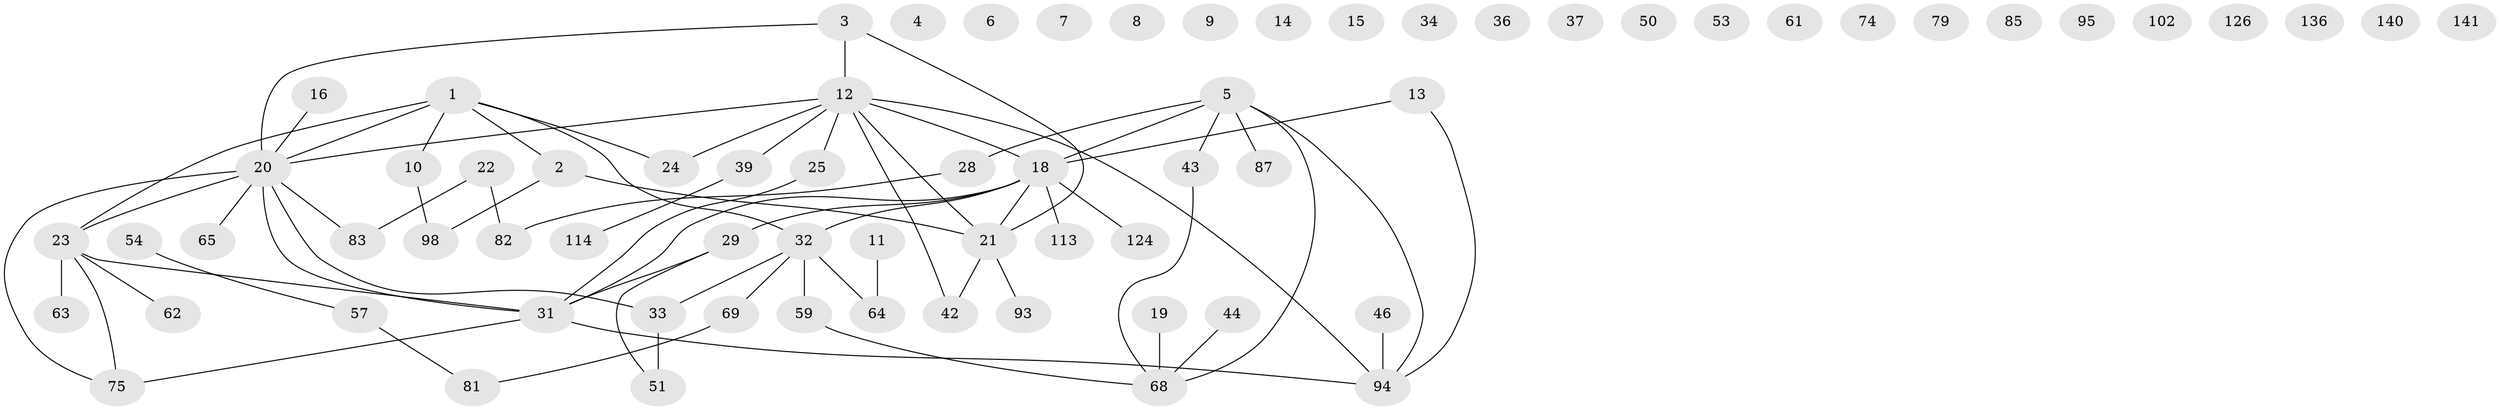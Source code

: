 // original degree distribution, {2: 0.3049645390070922, 0: 0.1347517730496454, 1: 0.23404255319148937, 3: 0.19148936170212766, 5: 0.03546099290780142, 4: 0.07801418439716312, 8: 0.0070921985815602835, 6: 0.0070921985815602835, 7: 0.0070921985815602835}
// Generated by graph-tools (version 1.1) at 2025/12/03/09/25 04:12:55]
// undirected, 70 vertices, 70 edges
graph export_dot {
graph [start="1"]
  node [color=gray90,style=filled];
  1 [super="+58"];
  2 [super="+103"];
  3 [super="+118"];
  4;
  5 [super="+77+71"];
  6 [super="+107+17"];
  7 [super="+100"];
  8;
  9;
  10 [super="+127"];
  11;
  12 [super="+38+99+48"];
  13;
  14;
  15 [super="+26"];
  16;
  18 [super="+70+91+30+76+40"];
  19 [super="+117"];
  20 [super="+128+89"];
  21 [super="+122+27+49"];
  22 [super="+86"];
  23 [super="+45+109"];
  24;
  25;
  28 [super="+115+132"];
  29 [super="+135+35"];
  31 [super="+52+119+60+73"];
  32 [super="+97+84+90"];
  33 [super="+47"];
  34;
  36;
  37;
  39 [super="+123+55"];
  42 [super="+116"];
  43;
  44;
  46;
  50;
  51 [super="+56"];
  53;
  54;
  57 [super="+96+80"];
  59 [super="+101"];
  61;
  62;
  63 [super="+106"];
  64;
  65;
  68 [super="+92"];
  69;
  74;
  75;
  79;
  81;
  82;
  83 [super="+110"];
  85;
  87;
  93;
  94 [super="+111+104"];
  95;
  98;
  102;
  113;
  114 [super="+125"];
  124 [super="+138"];
  126;
  136;
  140;
  141;
  1 -- 20;
  1 -- 2;
  1 -- 23;
  1 -- 24;
  1 -- 10;
  1 -- 32;
  2 -- 98;
  2 -- 21;
  3 -- 20;
  3 -- 12;
  3 -- 21;
  5 -- 43;
  5 -- 87;
  5 -- 18;
  5 -- 28;
  5 -- 94;
  5 -- 68;
  10 -- 98;
  11 -- 64;
  12 -- 24;
  12 -- 42;
  12 -- 94;
  12 -- 20;
  12 -- 21;
  12 -- 25;
  12 -- 39;
  12 -- 18;
  13 -- 18;
  13 -- 94;
  16 -- 20;
  18 -- 31;
  18 -- 113;
  18 -- 124;
  18 -- 29;
  18 -- 32;
  18 -- 21;
  19 -- 68;
  20 -- 65;
  20 -- 75;
  20 -- 83;
  20 -- 23 [weight=2];
  20 -- 33;
  20 -- 31 [weight=2];
  21 -- 42;
  21 -- 93;
  22 -- 82;
  22 -- 83;
  23 -- 63;
  23 -- 75;
  23 -- 62;
  23 -- 31;
  25 -- 31;
  28 -- 82;
  29 -- 31 [weight=2];
  29 -- 51;
  31 -- 75;
  31 -- 94;
  32 -- 64;
  32 -- 33;
  32 -- 59;
  32 -- 69;
  33 -- 51 [weight=2];
  39 -- 114;
  43 -- 68;
  44 -- 68;
  46 -- 94;
  54 -- 57;
  57 -- 81;
  59 -- 68;
  69 -- 81;
}
